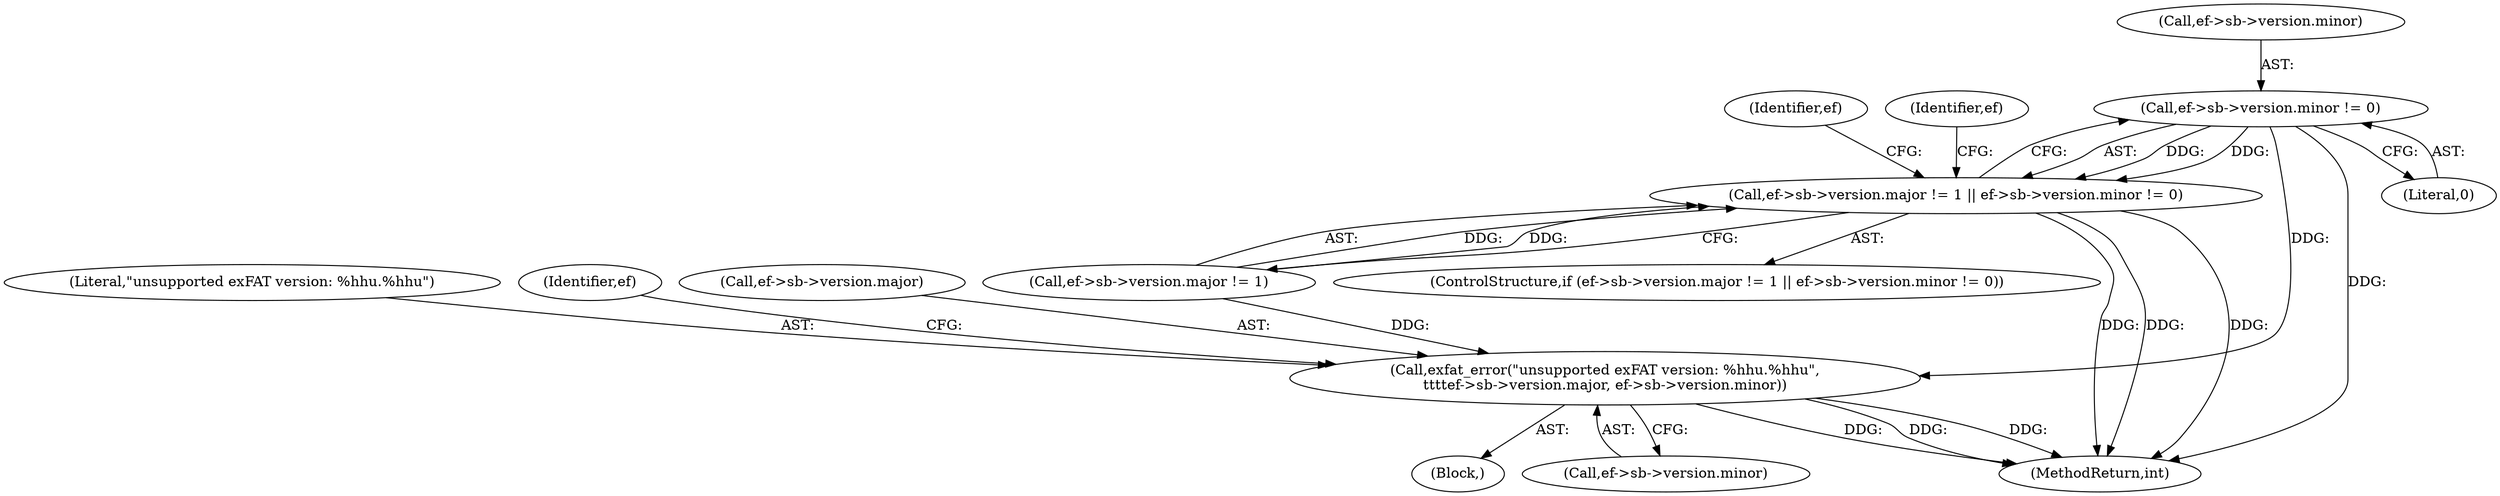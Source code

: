 digraph "0_exfat_2e86ae5f81da11f11673d0546efb525af02b7786@pointer" {
"1000413" [label="(Call,ef->sb->version.minor != 0)"];
"1000403" [label="(Call,ef->sb->version.major != 1 || ef->sb->version.minor != 0)"];
"1000431" [label="(Call,exfat_error(\"unsupported exFAT version: %hhu.%hhu\",\n\t\t\t\tef->sb->version.major, ef->sb->version.minor))"];
"1000421" [label="(Literal,0)"];
"1000458" [label="(Identifier,ef)"];
"1000403" [label="(Call,ef->sb->version.major != 1 || ef->sb->version.minor != 0)"];
"1000422" [label="(Block,)"];
"1000705" [label="(MethodReturn,int)"];
"1000414" [label="(Call,ef->sb->version.minor)"];
"1000432" [label="(Literal,\"unsupported exFAT version: %hhu.%hhu\")"];
"1000449" [label="(Identifier,ef)"];
"1000431" [label="(Call,exfat_error(\"unsupported exFAT version: %hhu.%hhu\",\n\t\t\t\tef->sb->version.major, ef->sb->version.minor))"];
"1000413" [label="(Call,ef->sb->version.minor != 0)"];
"1000425" [label="(Identifier,ef)"];
"1000402" [label="(ControlStructure,if (ef->sb->version.major != 1 || ef->sb->version.minor != 0))"];
"1000433" [label="(Call,ef->sb->version.major)"];
"1000440" [label="(Call,ef->sb->version.minor)"];
"1000404" [label="(Call,ef->sb->version.major != 1)"];
"1000413" -> "1000403"  [label="AST: "];
"1000413" -> "1000421"  [label="CFG: "];
"1000414" -> "1000413"  [label="AST: "];
"1000421" -> "1000413"  [label="AST: "];
"1000403" -> "1000413"  [label="CFG: "];
"1000413" -> "1000705"  [label="DDG: "];
"1000413" -> "1000403"  [label="DDG: "];
"1000413" -> "1000403"  [label="DDG: "];
"1000413" -> "1000431"  [label="DDG: "];
"1000403" -> "1000402"  [label="AST: "];
"1000403" -> "1000404"  [label="CFG: "];
"1000404" -> "1000403"  [label="AST: "];
"1000425" -> "1000403"  [label="CFG: "];
"1000458" -> "1000403"  [label="CFG: "];
"1000403" -> "1000705"  [label="DDG: "];
"1000403" -> "1000705"  [label="DDG: "];
"1000403" -> "1000705"  [label="DDG: "];
"1000404" -> "1000403"  [label="DDG: "];
"1000404" -> "1000403"  [label="DDG: "];
"1000431" -> "1000422"  [label="AST: "];
"1000431" -> "1000440"  [label="CFG: "];
"1000432" -> "1000431"  [label="AST: "];
"1000433" -> "1000431"  [label="AST: "];
"1000440" -> "1000431"  [label="AST: "];
"1000449" -> "1000431"  [label="CFG: "];
"1000431" -> "1000705"  [label="DDG: "];
"1000431" -> "1000705"  [label="DDG: "];
"1000431" -> "1000705"  [label="DDG: "];
"1000404" -> "1000431"  [label="DDG: "];
}
